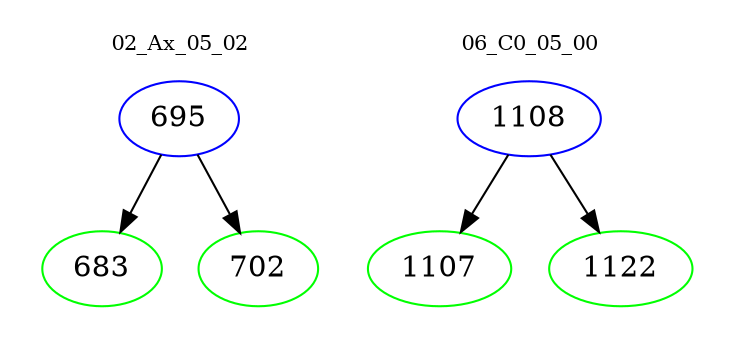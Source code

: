 digraph{
subgraph cluster_0 {
color = white
label = "02_Ax_05_02";
fontsize=10;
T0_695 [label="695", color="blue"]
T0_695 -> T0_683 [color="black"]
T0_683 [label="683", color="green"]
T0_695 -> T0_702 [color="black"]
T0_702 [label="702", color="green"]
}
subgraph cluster_1 {
color = white
label = "06_C0_05_00";
fontsize=10;
T1_1108 [label="1108", color="blue"]
T1_1108 -> T1_1107 [color="black"]
T1_1107 [label="1107", color="green"]
T1_1108 -> T1_1122 [color="black"]
T1_1122 [label="1122", color="green"]
}
}
